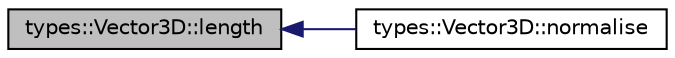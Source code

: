 digraph "types::Vector3D::length"
{
  edge [fontname="Helvetica",fontsize="10",labelfontname="Helvetica",labelfontsize="10"];
  node [fontname="Helvetica",fontsize="10",shape=record];
  rankdir="LR";
  Node1 [label="types::Vector3D::length",height=0.2,width=0.4,color="black", fillcolor="grey75", style="filled", fontcolor="black"];
  Node1 -> Node2 [dir="back",color="midnightblue",fontsize="10",style="solid",fontname="Helvetica"];
  Node2 [label="types::Vector3D::normalise",height=0.2,width=0.4,color="black", fillcolor="white", style="filled",URL="$structtypes_1_1_vector3_d.html#a07a09dd9e0a5700b376b15d7f9f6e89c",tooltip="Gets the normalised version of the vector. "];
}
